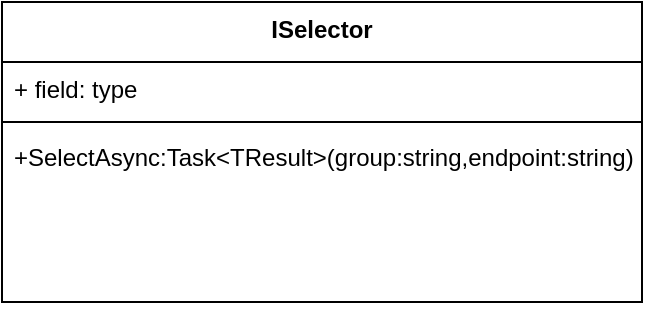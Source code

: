 <mxfile version="23.1.1" type="device">
  <diagram name="Page-1" id="AyVvBluHBBygVoifwOxO">
    <mxGraphModel dx="1050" dy="557" grid="1" gridSize="10" guides="1" tooltips="1" connect="1" arrows="1" fold="1" page="1" pageScale="1" pageWidth="850" pageHeight="1100" math="0" shadow="0">
      <root>
        <mxCell id="0" />
        <mxCell id="1" parent="0" />
        <mxCell id="vH4kAxe2-Wof4GwjMjpk-1" value="ISelector" style="swimlane;fontStyle=1;align=center;verticalAlign=top;childLayout=stackLayout;horizontal=1;startSize=30;horizontalStack=0;resizeParent=1;resizeParentMax=0;resizeLast=0;collapsible=1;marginBottom=0;whiteSpace=wrap;html=1;" parent="1" vertex="1">
          <mxGeometry x="90" y="110" width="320" height="150" as="geometry" />
        </mxCell>
        <mxCell id="vH4kAxe2-Wof4GwjMjpk-2" value="+ field: type" style="text;strokeColor=none;fillColor=none;align=left;verticalAlign=top;spacingLeft=4;spacingRight=4;overflow=hidden;rotatable=0;points=[[0,0.5],[1,0.5]];portConstraint=eastwest;whiteSpace=wrap;html=1;" parent="vH4kAxe2-Wof4GwjMjpk-1" vertex="1">
          <mxGeometry y="30" width="320" height="26" as="geometry" />
        </mxCell>
        <mxCell id="vH4kAxe2-Wof4GwjMjpk-3" value="" style="line;strokeWidth=1;fillColor=none;align=left;verticalAlign=middle;spacingTop=-1;spacingLeft=3;spacingRight=3;rotatable=0;labelPosition=right;points=[];portConstraint=eastwest;strokeColor=inherit;" parent="vH4kAxe2-Wof4GwjMjpk-1" vertex="1">
          <mxGeometry y="56" width="320" height="8" as="geometry" />
        </mxCell>
        <mxCell id="vH4kAxe2-Wof4GwjMjpk-4" value="+SelectAsync:Task&amp;lt;TResult&amp;gt;(group:string,endpoint:string)" style="text;strokeColor=none;fillColor=none;align=left;verticalAlign=top;spacingLeft=4;spacingRight=4;overflow=hidden;rotatable=0;points=[[0,0.5],[1,0.5]];portConstraint=eastwest;whiteSpace=wrap;html=1;" parent="vH4kAxe2-Wof4GwjMjpk-1" vertex="1">
          <mxGeometry y="64" width="320" height="86" as="geometry" />
        </mxCell>
      </root>
    </mxGraphModel>
  </diagram>
</mxfile>
